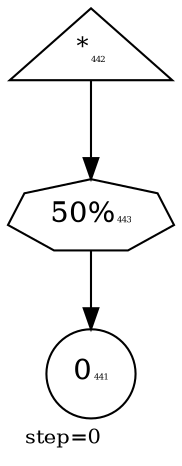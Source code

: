 digraph {
  graph  [labelloc=bottom,labeljust=left,fontsize="10",label="step=0"];
  "441" [shape=circle,peripheries="1",label=<0<FONT POINT-SIZE='4'>441</FONT>>,labelfontcolor=black,color=black];
  "442" [shape=triangle,peripheries="1",label=<<SUP>*</SUP><FONT POINT-SIZE='4'>442</FONT>>,labelfontcolor=black,color=black];
  "443" [label=<50%<FONT POINT-SIZE='4'>443</FONT>>,peripheries="1",color=black,shape=septagon];
  "442" -> "443" [color=black];
  "443" -> "441" [color=black];
}